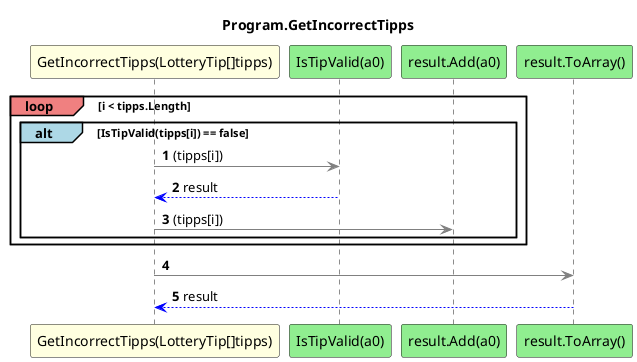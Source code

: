 @startuml Program.GetIncorrectTipps
title Program.GetIncorrectTipps
participant "GetIncorrectTipps(LotteryTip[]tipps)" as GetIncorrectTipps_p0 #LightYellow
participant "IsTipValid(a0)" as IsTipValid_a0 #LightGreen
participant "result.Add(a0)" as result_Add_a0 #LightGreen
participant "result.ToArray()" as result_ToArray #LightGreen
autonumber
loop#LightCoral i < tipps.Length
    alt#LightBlue IsTipValid(tipps[i]) == false
        GetIncorrectTipps_p0 -[#grey]> IsTipValid_a0 : (tipps[i])
        IsTipValid_a0 -[#blue]-> GetIncorrectTipps_p0 : result
        GetIncorrectTipps_p0 -[#grey]> result_Add_a0 : (tipps[i])
    end
end
GetIncorrectTipps_p0 -[#grey]> result_ToArray
result_ToArray -[#blue]-> GetIncorrectTipps_p0 : result
@enduml

